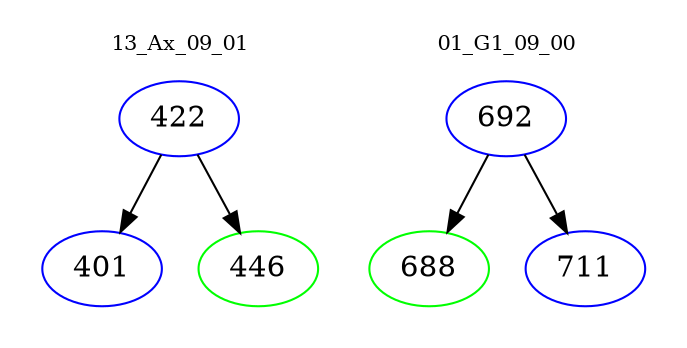 digraph{
subgraph cluster_0 {
color = white
label = "13_Ax_09_01";
fontsize=10;
T0_422 [label="422", color="blue"]
T0_422 -> T0_401 [color="black"]
T0_401 [label="401", color="blue"]
T0_422 -> T0_446 [color="black"]
T0_446 [label="446", color="green"]
}
subgraph cluster_1 {
color = white
label = "01_G1_09_00";
fontsize=10;
T1_692 [label="692", color="blue"]
T1_692 -> T1_688 [color="black"]
T1_688 [label="688", color="green"]
T1_692 -> T1_711 [color="black"]
T1_711 [label="711", color="blue"]
}
}
